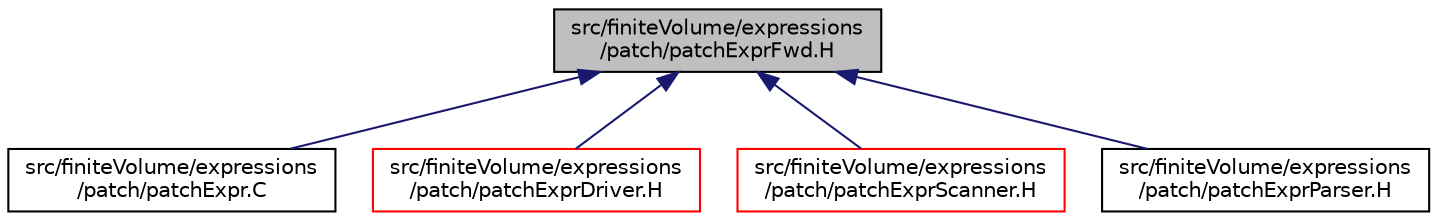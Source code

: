 digraph "src/finiteVolume/expressions/patch/patchExprFwd.H"
{
  bgcolor="transparent";
  edge [fontname="Helvetica",fontsize="10",labelfontname="Helvetica",labelfontsize="10"];
  node [fontname="Helvetica",fontsize="10",shape=record];
  Node1 [label="src/finiteVolume/expressions\l/patch/patchExprFwd.H",height=0.2,width=0.4,color="black", fillcolor="grey75", style="filled" fontcolor="black"];
  Node1 -> Node2 [dir="back",color="midnightblue",fontsize="10",style="solid",fontname="Helvetica"];
  Node2 [label="src/finiteVolume/expressions\l/patch/patchExpr.C",height=0.2,width=0.4,color="black",URL="$patchExpr_8C.html"];
  Node1 -> Node3 [dir="back",color="midnightblue",fontsize="10",style="solid",fontname="Helvetica"];
  Node3 [label="src/finiteVolume/expressions\l/patch/patchExprDriver.H",height=0.2,width=0.4,color="red",URL="$patchExprDriver_8H.html"];
  Node1 -> Node4 [dir="back",color="midnightblue",fontsize="10",style="solid",fontname="Helvetica"];
  Node4 [label="src/finiteVolume/expressions\l/patch/patchExprScanner.H",height=0.2,width=0.4,color="red",URL="$patchExprScanner_8H.html"];
  Node1 -> Node5 [dir="back",color="midnightblue",fontsize="10",style="solid",fontname="Helvetica"];
  Node5 [label="src/finiteVolume/expressions\l/patch/patchExprParser.H",height=0.2,width=0.4,color="black",URL="$patchExprParser_8H.html"];
}
